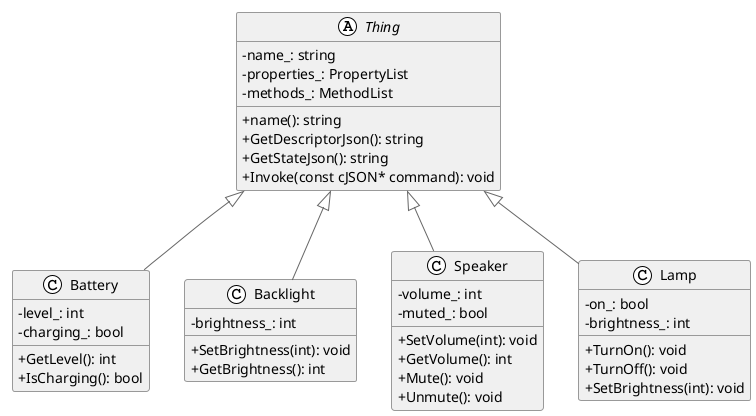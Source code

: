 @startuml Thing类层次结构
!theme plain
skinparam classAttributeIconSize 0
skinparam classBackgroundColor #f0f0f0
skinparam classBorderColor #999999
skinparam classArrowColor #666666

abstract class Thing {
  -name_: string
  -properties_: PropertyList
  -methods_: MethodList
  +name(): string
  +GetDescriptorJson(): string
  +GetStateJson(): string
  +Invoke(const cJSON* command): void
}

class Battery {
  -level_: int
  -charging_: bool
  +GetLevel(): int
  +IsCharging(): bool
}

class Backlight {
  -brightness_: int
  +SetBrightness(int): void
  +GetBrightness(): int
}

class Speaker {
  -volume_: int
  -muted_: bool
  +SetVolume(int): void
  +GetVolume(): int
  +Mute(): void
  +Unmute(): void
}

class Lamp {
  -on_: bool
  -brightness_: int
  +TurnOn(): void
  +TurnOff(): void
  +SetBrightness(int): void
}

Thing <|-- Battery
Thing <|-- Backlight
Thing <|-- Speaker
Thing <|-- Lamp

@enduml 